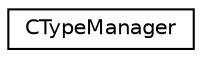 digraph "Graphical Class Hierarchy"
{
  edge [fontname="Helvetica",fontsize="10",labelfontname="Helvetica",labelfontsize="10"];
  node [fontname="Helvetica",fontsize="10",shape=record];
  rankdir="LR";
  Node0 [label="CTypeManager",height=0.2,width=0.4,color="black", fillcolor="white", style="filled",URL="$classCTypeManager.html",tooltip="type manager "];
}
